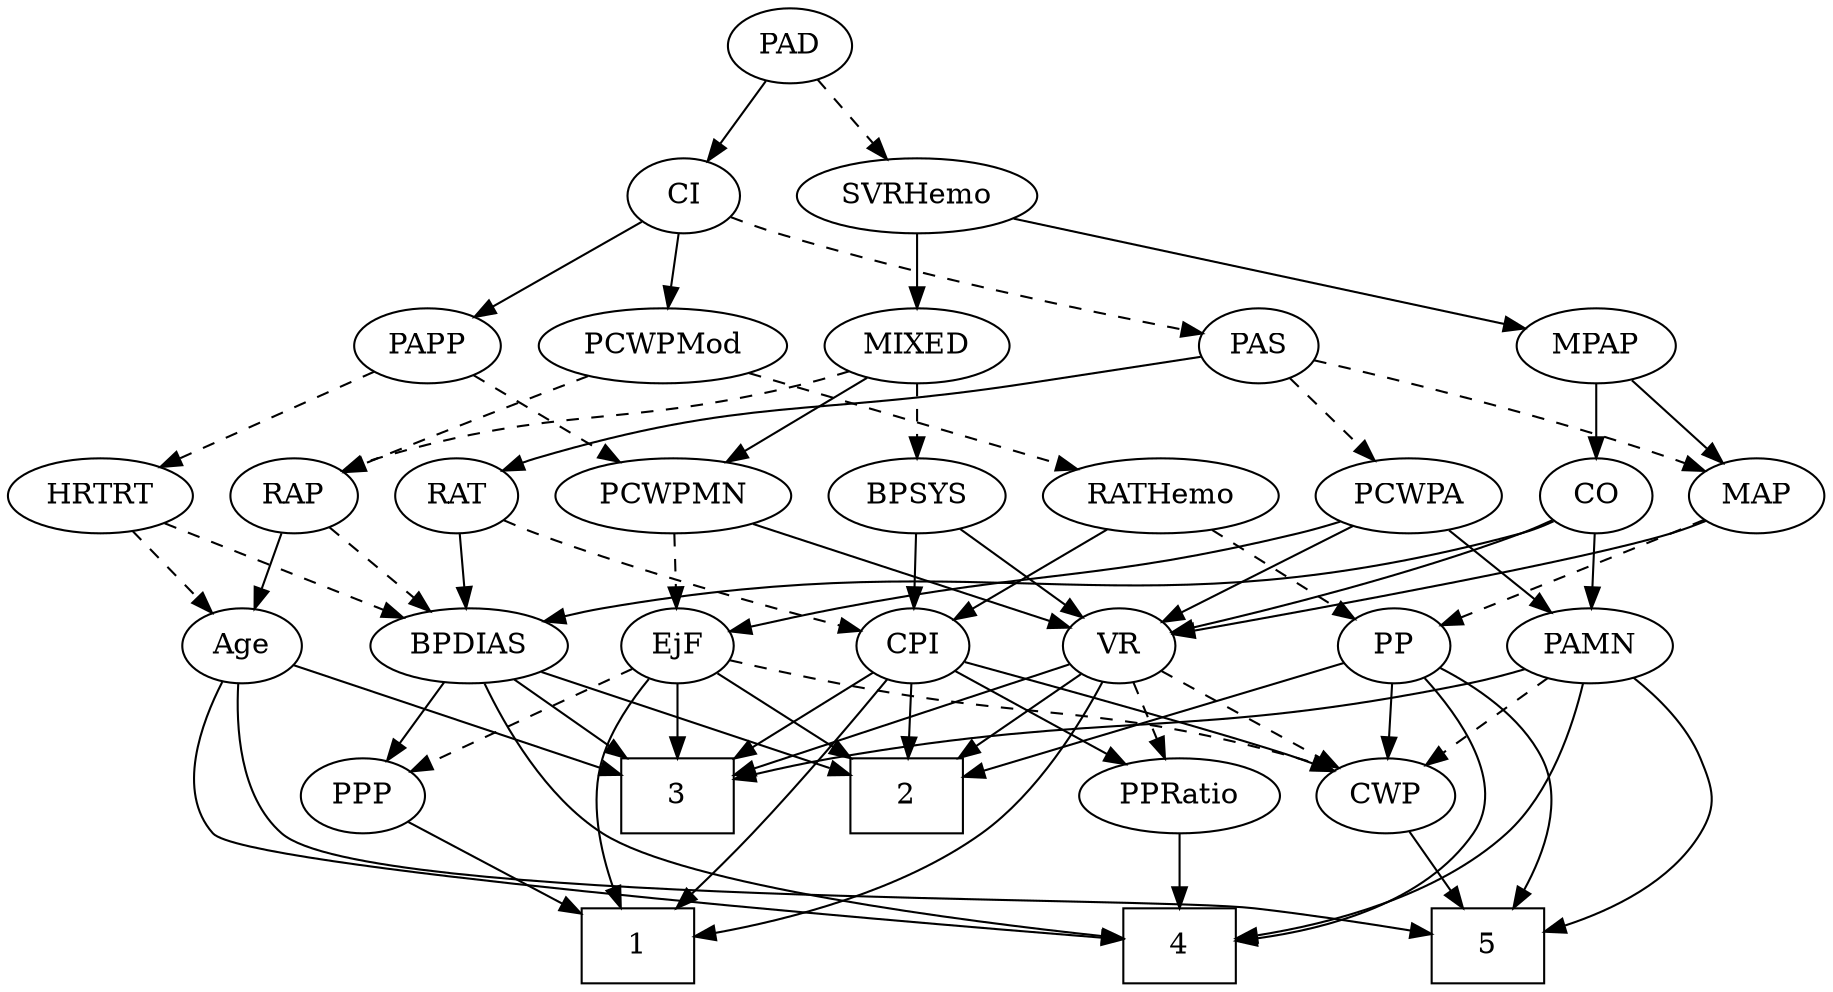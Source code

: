 strict digraph {
	graph [bb="0,0,807.19,468"];
	node [label="\N"];
	1	[height=0.5,
		pos="507.55,18",
		shape=box,
		width=0.75];
	2	[height=0.5,
		pos="397.55,90",
		shape=box,
		width=0.75];
	3	[height=0.5,
		pos="507.55,90",
		shape=box,
		width=0.75];
	4	[height=0.5,
		pos="312.55,18",
		shape=box,
		width=0.75];
	5	[height=0.5,
		pos="118.55,18",
		shape=box,
		width=0.75];
	RAP	[height=0.5,
		pos="681.55,234",
		width=0.77632];
	BPDIAS	[height=0.5,
		pos="594.55,162",
		width=1.1735];
	RAP -> BPDIAS	[pos="e,613.38,178.16 664.77,219.5 652.47,209.61 635.52,195.96 621.35,184.56",
		style=dashed];
	Age	[height=0.5,
		pos="681.55,162",
		width=0.75];
	RAP -> Age	[pos="e,681.55,180.1 681.55,215.7 681.55,207.98 681.55,198.71 681.55,190.11",
		style=solid];
	PAS	[height=0.5,
		pos="219.55,306",
		width=0.75];
	PCWPA	[height=0.5,
		pos="193.55,234",
		width=1.1555];
	PAS -> PCWPA	[pos="e,199.85,251.96 213.39,288.41 210.39,280.34 206.71,270.43 203.34,261.35",
		style=dashed];
	MAP	[height=0.5,
		pos="30.547,234",
		width=0.84854];
	PAS -> MAP	[pos="e,54.565,245.48 195.9,297.08 166.38,287.08 114.42,269.11 70.547,252 68.353,251.14 66.098,250.24 63.832,249.32",
		style=dashed];
	RAT	[height=0.5,
		pos="490.55,234",
		width=0.75827];
	PAS -> RAT	[pos="e,469.35,245.72 244,298.06 255.64,294.84 269.77,291.07 282.55,288 358.07,269.88 379.8,276.36 453.55,252 455.67,251.3 457.84,250.51 \
460.01,249.66",
		style=solid];
	PAD	[height=0.5,
		pos="378.55,450",
		width=0.79437];
	CI	[height=0.5,
		pos="433.55,378",
		width=0.75];
	PAD -> CI	[pos="e,421.38,394.49 390.75,433.46 397.87,424.4 407,412.79 415,402.61",
		style=solid];
	SVRHemo	[height=0.5,
		pos="331.55,378",
		width=1.3902];
	PAD -> SVRHemo	[pos="e,342.83,395.8 367.88,433.12 362.16,424.59 354.97,413.89 348.5,404.25",
		style=dashed];
	PAMN	[height=0.5,
		pos="105.55,162",
		width=1.011];
	PAMN -> 3	[pos="e,480.27,97.949 132.35,149.7 138.26,147.54 144.55,145.49 150.55,144 273.59,113.39 308.72,130.22 433.55,108 445.59,105.86 458.63,\
103.03 470.36,100.3",
		style=solid];
	PAMN -> 4	[pos="e,285.23,19.796 106.94,143.78 109.47,123.79 116.58,91.131 136.55,72 174.3,35.824 235.83,24.245 275.23,20.596",
		style=solid];
	PAMN -> 5	[pos="e,91.495,28.419 79.916,148.93 64.257,140.03 45.562,126.29 36.547,108 29.474,93.648 28.898,86.053 36.547,72 46.326,54.037 65.102,\
41.233 82.222,32.715",
		style=solid];
	CWP	[height=0.5,
		pos="185.55,90",
		width=0.84854];
	PAMN -> CWP	[pos="e,169.04,105.44 122.91,145.81 134.14,135.98 148.93,123.04 161.31,112.21",
		style=dashed];
	CWP -> 5	[pos="e,134.94,36.127 171.01,73.811 162.54,64.967 151.67,53.607 142.02,43.525",
		style=solid];
	PCWPMod	[height=0.5,
		pos="441.55,306",
		width=1.4443];
	PCWPMod -> RAP	[pos="e,659.9,245.71 484.98,295.98 526.54,286.81 590.69,271.23 644.55,252 646.44,251.32 648.38,250.58 650.32,249.81",
		style=dashed];
	RATHemo	[height=0.5,
		pos="395.55,234",
		width=1.3721];
	PCWPMod -> RATHemo	[pos="e,406.58,251.79 430.41,288.05 424.93,279.71 418.21,269.49 412.14,260.25",
		style=dashed];
	PCWPA -> PAMN	[pos="e,124,177.68 174.45,217.81 162.06,207.95 145.74,194.97 132.09,184.12",
		style=solid];
	VR	[height=0.5,
		pos="274.55,162",
		width=0.75];
	PCWPA -> VR	[pos="e,258.54,176.83 211.52,217.46 223.07,207.49 238.2,194.41 250.74,183.58",
		style=solid];
	EjF	[height=0.5,
		pos="507.55,162",
		width=0.75];
	PCWPA -> EjF	[pos="e,482.59,168.88 224.28,221.8 230.6,219.71 237.25,217.66 243.55,216 326.23,194.18 348.84,197.45 432.55,180 445.62,177.27 459.92,174.08 \
472.5,171.21",
		style=solid];
	PCWPMN	[height=0.5,
		pos="585.55,234",
		width=1.3902];
	PCWPMN -> VR	[pos="e,300.04,168.11 548.52,221.88 541.26,219.83 533.68,217.78 526.55,216 485.83,205.87 369.31,182.09 310.07,170.14",
		style=solid];
	PCWPMN -> EjF	[pos="e,523.07,176.93 567.85,217.12 556.89,207.28 542.7,194.55 530.84,183.9",
		style=dashed];
	CO	[height=0.5,
		pos="106.55,234",
		width=0.75];
	CO -> PAMN	[pos="e,105.79,180.1 106.3,215.7 106.19,207.98 106.06,198.71 105.93,190.11",
		style=solid];
	CO -> BPDIAS	[pos="e,563.85,174.51 127.01,221.82 131.97,219.54 137.34,217.41 142.55,216 315.22,169.07 368.38,216.54 543.55,180 546.99,179.28 550.52,\
178.41 554.04,177.44",
		style=solid];
	CO -> VR	[pos="e,251.48,171.78 127.77,222.72 132.6,220.45 137.73,218.1 142.55,216 176.06,201.37 214.97,185.93 241.82,175.52",
		style=solid];
	CI -> PAS	[pos="e,244.09,313.97 410.91,367.68 404.37,365.09 397.21,362.35 390.55,360 343.59,343.47 288.44,326.87 253.74,316.77",
		style=dashed];
	CI -> PCWPMod	[pos="e,439.59,324.1 435.52,359.7 436.41,351.98 437.47,342.71 438.45,334.11",
		style=solid];
	PAPP	[height=0.5,
		pos="585.55,306",
		width=0.88464];
	CI -> PAPP	[pos="e,561.55,318.05 455.33,366.97 480.62,355.32 522.64,335.97 552.09,322.41",
		style=solid];
	MIXED	[height=0.5,
		pos="331.55,306",
		width=1.1193];
	SVRHemo -> MIXED	[pos="e,331.55,324.1 331.55,359.7 331.55,351.98 331.55,342.71 331.55,334.11",
		style=solid];
	MPAP	[height=0.5,
		pos="106.55,306",
		width=0.97491];
	SVRHemo -> MPAP	[pos="e,135.66,316.06 294.9,365.6 253.74,352.79 187.24,332.1 145.26,319.04",
		style=solid];
	MIXED -> RAP	[pos="e,660.44,245.99 361.07,293.7 367.42,291.57 374.15,289.53 380.55,288 495.72,260.46 530.84,285.08 644.55,252 646.7,251.37 648.88,250.64 \
651.06,249.84",
		style=dashed];
	MIXED -> PCWPMN	[pos="e,548.15,246.01 361.73,294.04 367.92,291.93 374.42,289.81 380.55,288 444.63,269.03 461.98,269.26 526.55,252 530.38,250.98 534.34,\
249.89 538.31,248.78",
		style=solid];
	BPSYS	[height=0.5,
		pos="290.55,234",
		width=1.0471];
	MIXED -> BPSYS	[pos="e,300.19,251.47 321.83,288.41 316.93,280.04 310.88,269.71 305.41,260.37",
		style=dashed];
	CPI	[height=0.5,
		pos="396.55,162",
		width=0.75];
	BPSYS -> CPI	[pos="e,377.87,175.33 311.74,219 328.21,208.13 351.17,192.97 369.05,181.16",
		style=solid];
	BPSYS -> VR	[pos="e,278.5,180.28 286.67,216.05 284.89,208.26 282.74,198.82 280.74,190.08",
		style=solid];
	BPDIAS -> 2	[pos="e,424.68,100.64 562.9,149.75 527.9,137.32 471.59,117.31 434.58,104.16",
		style=solid];
	BPDIAS -> 3	[pos="e,528.83,108.13 575.67,145.81 564.35,136.71 549.73,124.94 536.93,114.64",
		style=solid];
	BPDIAS -> 4	[pos="e,339.78,22.259 616.14,146.36 640.53,128.07 674.29,96.216 653.55,72 643.69,60.493 436.44,34.073 349.95,23.497",
		style=solid];
	PPP	[height=0.5,
		pos="617.55,90",
		width=0.75];
	BPDIAS -> PPP	[pos="e,612.03,107.79 600.11,144.05 602.74,136.06 605.94,126.33 608.87,117.4",
		style=solid];
	HRTRT	[height=0.5,
		pos="767.55,234",
		width=1.1013];
	HRTRT -> BPDIAS	[pos="e,624.03,174.93 738.98,221.44 710.19,209.79 665.56,191.73 633.53,178.77",
		style=dashed];
	HRTRT -> Age	[pos="e,698.14,176.5 748.89,217.81 736.37,207.62 719.75,194.09 706.15,183.02",
		style=dashed];
	RATHemo -> CPI	[pos="e,396.3,180.1 395.79,215.7 395.9,207.98 396.04,198.71 396.16,190.11",
		style=solid];
	PP	[height=0.5,
		pos="186.55,162",
		width=0.75];
	RATHemo -> PP	[pos="e,210.25,170.94 360.57,221.28 321.42,208.17 258.44,187.08 219.95,174.19",
		style=dashed];
	MAP -> PP	[pos="e,165.27,173.16 54.533,222.62 78.814,212.06 117.4,195.14 150.55,180 152.34,179.18 154.18,178.33 156.03,177.48",
		style=dashed];
	MAP -> VR	[pos="e,251.12,171.12 53.983,222.26 59.36,220.01 65.099,217.79 70.547,216 136.51,194.35 155.72,198.8 222.55,180 228.73,178.26 235.27,176.26 \
241.55,174.24",
		style=solid];
	MPAP -> CO	[pos="e,106.55,252.1 106.55,287.7 106.55,279.98 106.55,270.71 106.55,262.11",
		style=solid];
	MPAP -> MAP	[pos="e,46.485,249.68 90.056,289.81 79.557,280.14 65.791,267.46 54.144,256.73",
		style=solid];
	CPI -> 1	[pos="e,494.03,36.288 408.43,145.8 427.36,121.58 464.6,73.942 487.65,44.451",
		style=solid];
	CPI -> 2	[pos="e,397.3,108.1 396.79,143.7 396.9,135.98 397.04,126.71 397.16,118.11",
		style=solid];
	CPI -> 3	[pos="e,480.41,108.11 415.63,148.97 431.04,139.25 453.16,125.3 471.84,113.52",
		style=solid];
	CPI -> CWP	[pos="e,211.56,99.629 372.75,153.11 335.76,140.83 264.22,117.1 221.09,102.79",
		style=solid];
	PPRatio	[height=0.5,
		pos="312.55,90",
		width=1.1013];
	CPI -> PPRatio	[pos="e,330.74,106.16 380.35,147.5 368.48,137.61 352.1,123.96 338.42,112.56",
		style=solid];
	PP -> 2	[pos="e,370.22,104.44 210.05,153.14 218.96,150.21 229.2,146.89 238.55,144 290.09,128.04 306.57,128.16 360.8,108.01",
		style=solid];
	PP -> 4	[pos="e,285.36,18.566 171.24,146.81 153.29,128.42 128.07,95.888 145.55,72 175.15,31.552 235.83,21.216 275.32,18.985",
		style=solid];
	PP -> 5	[pos="e,112.39,36.127 166.68,149.63 146.82,137.81 118.43,119.46 112.55,108 102.74,88.912 105.31,64.411 109.73,45.95",
		style=solid];
	PP -> CWP	[pos="e,185.79,108.1 186.3,143.7 186.19,135.98 186.06,126.71 185.93,118.11",
		style=solid];
	PPP -> 1	[pos="e,534.32,36.034 598.39,76.807 583.08,67.068 561.22,53.156 542.78,41.421",
		style=solid];
	PAPP -> PCWPMN	[pos="e,585.55,252.1 585.55,287.7 585.55,279.98 585.55,270.71 585.55,262.11",
		style=dashed];
	PAPP -> HRTRT	[pos="e,738.38,246.22 611.24,295.12 641.87,283.34 693.37,263.53 728.83,249.89",
		style=dashed];
	VR -> 1	[pos="e,480.23,20.751 266.03,144.59 257.24,125.09 246.94,92.606 263.55,72 289.07,40.336 408.27,26.615 470.11,21.546",
		style=solid];
	VR -> 2	[pos="e,370.17,106.58 294.58,149.6 312.57,139.36 339.42,124.08 361.19,111.69",
		style=solid];
	VR -> 3	[pos="e,480.41,99.154 298.6,153.77 339.42,141.51 422.48,116.56 470.68,102.08",
		style=solid];
	VR -> CWP	[pos="e,203.13,104.83 257.81,147.83 244.64,137.47 226.06,122.87 211.05,111.06",
		style=dashed];
	VR -> PPRatio	[pos="e,303.52,107.63 283.36,144.76 287.9,136.4 293.54,126.02 298.65,116.61",
		style=dashed];
	RAT -> BPDIAS	[pos="e,572.88,177.59 509.14,220.49 524.5,210.14 546.62,195.26 564.49,183.23",
		style=solid];
	RAT -> CPI	[pos="e,413.83,175.87 472.87,219.83 458.6,209.21 438.32,194.11 422.26,182.15",
		style=dashed];
	PPRatio -> 4	[pos="e,312.55,36.104 312.55,71.697 312.55,63.983 312.55,54.712 312.55,46.112",
		style=solid];
	Age -> 3	[pos="e,534.76,100.77 660.35,150.67 655.51,148.4 650.38,146.06 645.55,144 611.56,129.47 572.14,114.52 544.15,104.21",
		style=solid];
	Age -> 4	[pos="e,339.61,22.103 684.92,144.03 687.82,123.97 689.04,90.938 670.55,72 659.36,60.54 438.83,33.707 349.57,23.264",
		style=solid];
	Age -> 5	[pos="e,145.66,22.017 681.46,143.84 680.34,123.28 675.07,89.43 653.55,72 588.14,19.042 360.28,44.502 276.55,36 235.24,31.806 187.9,26.668 \
155.89,23.146",
		style=solid];
	EjF -> 1	[pos="e,523.16,36.226 521.3,146.07 529.51,136.1 539.17,122.25 543.55,108 548.25,92.707 548.25,87.293 543.55,72 540.54,62.215 535.04,52.616 \
529.23,44.334",
		style=solid];
	EjF -> 2	[pos="e,424.32,108.03 488.39,148.81 473.08,139.07 451.22,125.16 432.78,113.42",
		style=solid];
	EjF -> 3	[pos="e,507.55,108.1 507.55,143.7 507.55,135.98 507.55,126.71 507.55,118.11",
		style=solid];
	EjF -> CWP	[pos="e,213.7,97.17 482.22,155.17 467.7,151.85 449.11,147.64 432.55,144 357.54,127.51 338.62,124.18 263.55,108 250.5,105.19 236.24,102.09 \
223.52,99.314",
		style=dashed];
	EjF -> PPP	[pos="e,598.61,103.05 526.71,148.81 544.22,137.67 570.31,121.06 590.04,108.5",
		style=dashed];
}
